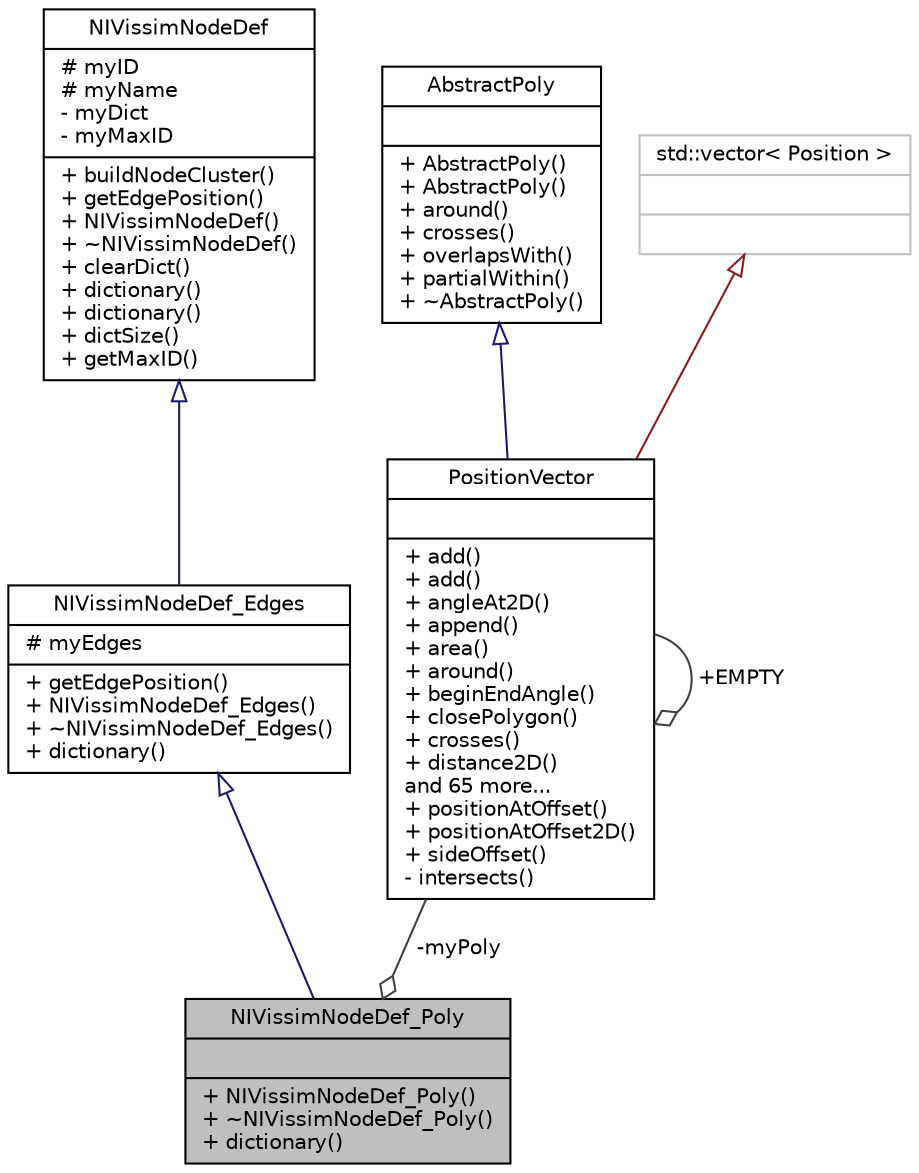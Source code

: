 digraph "NIVissimNodeDef_Poly"
{
  edge [fontname="Helvetica",fontsize="10",labelfontname="Helvetica",labelfontsize="10"];
  node [fontname="Helvetica",fontsize="10",shape=record];
  Node3 [label="{NIVissimNodeDef_Poly\n||+ NIVissimNodeDef_Poly()\l+ ~NIVissimNodeDef_Poly()\l+ dictionary()\l}",height=0.2,width=0.4,color="black", fillcolor="grey75", style="filled", fontcolor="black"];
  Node4 -> Node3 [dir="back",color="midnightblue",fontsize="10",style="solid",arrowtail="onormal",fontname="Helvetica"];
  Node4 [label="{NIVissimNodeDef_Edges\n|# myEdges\l|+ getEdgePosition()\l+ NIVissimNodeDef_Edges()\l+ ~NIVissimNodeDef_Edges()\l+ dictionary()\l}",height=0.2,width=0.4,color="black", fillcolor="white", style="filled",URL="$d6/d52/class_n_i_vissim_node_def___edges.html"];
  Node5 -> Node4 [dir="back",color="midnightblue",fontsize="10",style="solid",arrowtail="onormal",fontname="Helvetica"];
  Node5 [label="{NIVissimNodeDef\n|# myID\l# myName\l- myDict\l- myMaxID\l|+ buildNodeCluster()\l+ getEdgePosition()\l+ NIVissimNodeDef()\l+ ~NIVissimNodeDef()\l+ clearDict()\l+ dictionary()\l+ dictionary()\l+ dictSize()\l+ getMaxID()\l}",height=0.2,width=0.4,color="black", fillcolor="white", style="filled",URL="$d8/dcf/class_n_i_vissim_node_def.html"];
  Node6 -> Node3 [color="grey25",fontsize="10",style="solid",label=" -myPoly" ,arrowhead="odiamond",fontname="Helvetica"];
  Node6 [label="{PositionVector\n||+ add()\l+ add()\l+ angleAt2D()\l+ append()\l+ area()\l+ around()\l+ beginEndAngle()\l+ closePolygon()\l+ crosses()\l+ distance2D()\land 65 more...\l+ positionAtOffset()\l+ positionAtOffset2D()\l+ sideOffset()\l- intersects()\l}",height=0.2,width=0.4,color="black", fillcolor="white", style="filled",URL="$da/d56/class_position_vector.html",tooltip="A list of positions. "];
  Node7 -> Node6 [dir="back",color="midnightblue",fontsize="10",style="solid",arrowtail="onormal",fontname="Helvetica"];
  Node7 [label="{AbstractPoly\n||+ AbstractPoly()\l+ AbstractPoly()\l+ around()\l+ crosses()\l+ overlapsWith()\l+ partialWithin()\l+ ~AbstractPoly()\l}",height=0.2,width=0.4,color="black", fillcolor="white", style="filled",URL="$de/d1a/class_abstract_poly.html"];
  Node8 -> Node6 [dir="back",color="firebrick4",fontsize="10",style="solid",arrowtail="onormal",fontname="Helvetica"];
  Node8 [label="{std::vector\< Position \>\n||}",height=0.2,width=0.4,color="grey75", fillcolor="white", style="filled"];
  Node6 -> Node6 [color="grey25",fontsize="10",style="solid",label=" +EMPTY" ,arrowhead="odiamond",fontname="Helvetica"];
}
